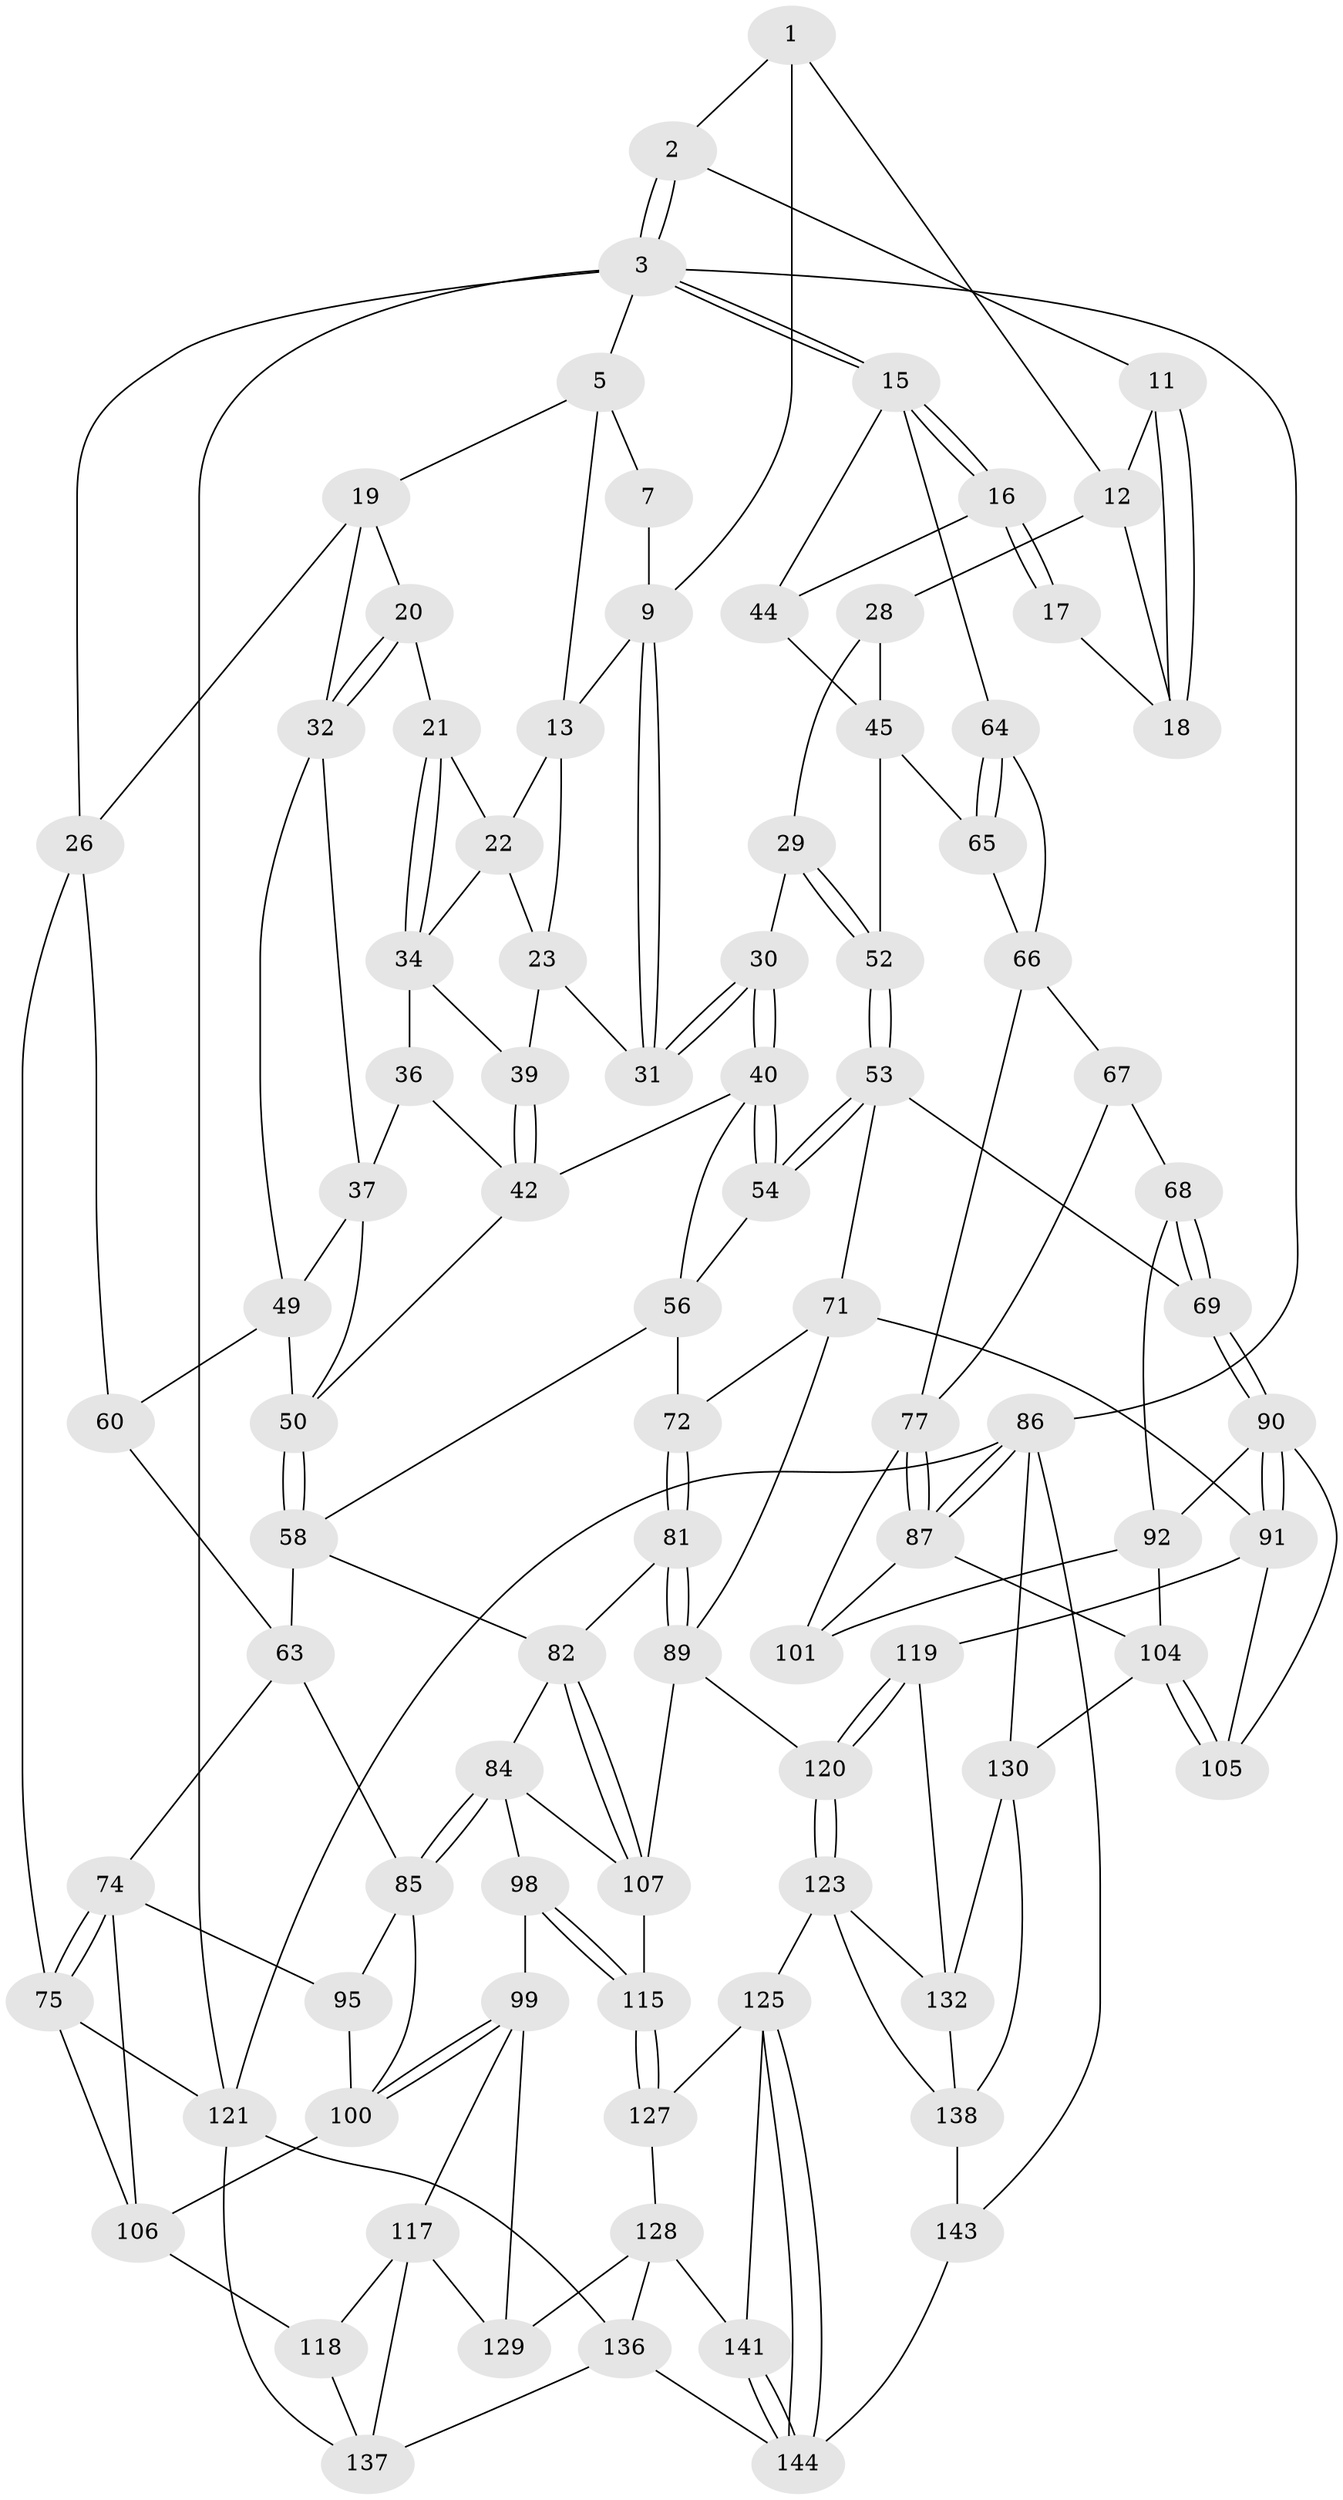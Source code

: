 // Generated by graph-tools (version 1.1) at 2025/52/02/27/25 19:52:43]
// undirected, 90 vertices, 197 edges
graph export_dot {
graph [start="1"]
  node [color=gray90,style=filled];
  1 [pos="+0.6066929560653377+0",super="+8"];
  2 [pos="+0.8769584283420535+0"];
  3 [pos="+1+0",super="+4"];
  5 [pos="+0.13140474905385627+0",super="+6"];
  7 [pos="+0.47308064742046796+0"];
  9 [pos="+0.5649200686195115+0.16980697516242108",super="+10"];
  11 [pos="+0.7973117725123609+0"];
  12 [pos="+0.7368321442993552+0.08972943260822704",super="+27"];
  13 [pos="+0.4384333912262481+0.04364833603318559",super="+14"];
  15 [pos="+1+0",super="+55"];
  16 [pos="+1+0",super="+43"];
  17 [pos="+0.8517054287214887+0.15639850995236457"];
  18 [pos="+0.8469491025801427+0.15594200012166617"];
  19 [pos="+0.15508809707858362+0",super="+25"];
  20 [pos="+0.17863117051191454+0.03314726824976389"];
  21 [pos="+0.23318739783167258+0.08131217905873492"];
  22 [pos="+0.34877786398724037+0.05700871661189534",super="+24"];
  23 [pos="+0.39895212348489795+0.12417210372945216",super="+38"];
  26 [pos="+0+0.2402315199033916",super="+61"];
  28 [pos="+0.7374082594780001+0.20986493193837535"];
  29 [pos="+0.5895532486382685+0.20883116205054084"];
  30 [pos="+0.5733253052510696+0.20154130327574307"];
  31 [pos="+0.5639088756872099+0.17837465215354725"];
  32 [pos="+0.09865105644850991+0.17378111475525773",super="+33"];
  34 [pos="+0.3025808595472052+0.18283740395813725",super="+35"];
  36 [pos="+0.2980585870316739+0.2142065104316667"];
  37 [pos="+0.22286253740943926+0.2405243635943467",super="+48"];
  39 [pos="+0.42550750464185594+0.2065039744532017"];
  40 [pos="+0.53303638809138+0.25768483905227696",super="+41"];
  42 [pos="+0.41469935376179107+0.28480329858196873",super="+47"];
  44 [pos="+0.8836822539365495+0.2856492702836946"];
  45 [pos="+0.8249470252160364+0.3589008934548448",super="+46"];
  49 [pos="+0.03593915182579182+0.2702569196061649",super="+59"];
  50 [pos="+0.2880947644815954+0.44357042838653565",super="+51"];
  52 [pos="+0.6952770930948349+0.43778153031989947"];
  53 [pos="+0.6818352780111946+0.46268587660442856",super="+70"];
  54 [pos="+0.5535954216353605+0.3527819124302708"];
  56 [pos="+0.45668036913620325+0.41513212581071496",super="+57"];
  58 [pos="+0.29986338337719076+0.4917759392149333",super="+62"];
  60 [pos="+0.07896105723372662+0.43295643239241355"];
  63 [pos="+0.12135488898390795+0.4787497215700802",super="+73"];
  64 [pos="+1+0.31961624934146765"];
  65 [pos="+0.8610517211485499+0.3834227779131726"];
  66 [pos="+0.9211740172976264+0.4865727984156131",super="+76"];
  67 [pos="+0.9185282148784+0.49429696321292516",super="+79"];
  68 [pos="+0.8870143495538144+0.52026730626118",super="+80"];
  69 [pos="+0.7248397934984098+0.523610746905112"];
  71 [pos="+0.6399883246836949+0.48380876821742036",super="+88"];
  72 [pos="+0.5346822999473024+0.49859802966314337"];
  74 [pos="+0+0.584839419691603",super="+96"];
  75 [pos="+0+0.5608998209755037",super="+109"];
  77 [pos="+1+0.6371068600769141",super="+78"];
  81 [pos="+0.4924864944495461+0.6599990601187877"];
  82 [pos="+0.46067508729442636+0.6564746156083593",super="+83"];
  84 [pos="+0.28448775359482276+0.5279446304428174",super="+97"];
  85 [pos="+0.1503221907405305+0.5896793856081566",super="+94"];
  86 [pos="+1+1",super="+142"];
  87 [pos="+1+1",super="+111"];
  89 [pos="+0.5125372533895061+0.6782143787111482",super="+113"];
  90 [pos="+0.7371067499408447+0.5818008227614792",super="+93"];
  91 [pos="+0.5786783661326258+0.6935053341706773",super="+110"];
  92 [pos="+0.873080997818695+0.6149958757709547",super="+102"];
  95 [pos="+0.10153800758743202+0.6337229582646122"];
  98 [pos="+0.26375451424479057+0.6665757591944357"];
  99 [pos="+0.2211989154920124+0.7200481311439813",super="+116"];
  100 [pos="+0.16019320319573682+0.7088708979331441",super="+103"];
  101 [pos="+0.9707403809629634+0.6711905196757405"];
  104 [pos="+0.8007878999796602+0.7819482573218326",super="+112"];
  105 [pos="+0.7650454780844279+0.7118156851284102"];
  106 [pos="+0.0813923809927764+0.7302059301102644",super="+108"];
  107 [pos="+0.398197106559905+0.7179985212575575",super="+114"];
  115 [pos="+0.3717114234224482+0.7994291176066978"];
  117 [pos="+0.13386633495714534+0.8232052570079158",super="+134"];
  118 [pos="+0.08166409686581264+0.8378113330012814"];
  119 [pos="+0.5977322206601913+0.7608788799962858"];
  120 [pos="+0.48306292599261436+0.81195700702091"];
  121 [pos="+0+1",super="+122"];
  123 [pos="+0.468208678381758+0.858953140889117",super="+124"];
  125 [pos="+0.39873328763943877+0.8814395562155116",super="+126"];
  127 [pos="+0.3696126357021642+0.8569677566938539"];
  128 [pos="+0.30212733495526334+0.8451738593081507",super="+135"];
  129 [pos="+0.27021244225582786+0.8368657895896516"];
  130 [pos="+0.8073773729223308+0.8282404386693415",super="+131"];
  132 [pos="+0.5990869138952901+0.7649143803516736",super="+133"];
  136 [pos="+0.21116649116222427+0.9398755856218031",super="+146"];
  137 [pos="+0.20403573187797158+0.9234790102894427",super="+139"];
  138 [pos="+0.6461125042628909+0.9375553418085228",super="+140"];
  141 [pos="+0.2652611231713912+0.9536684283909561"];
  143 [pos="+0.6005697381462348+1"];
  144 [pos="+0.395064671021097+1",super="+145"];
  1 -- 2;
  1 -- 12;
  1 -- 9;
  2 -- 3;
  2 -- 3;
  2 -- 11;
  3 -- 15;
  3 -- 15;
  3 -- 86;
  3 -- 121;
  3 -- 26;
  3 -- 5;
  5 -- 19;
  5 -- 7;
  5 -- 13;
  7 -- 9;
  9 -- 31;
  9 -- 31;
  9 -- 13;
  11 -- 12;
  11 -- 18;
  11 -- 18;
  12 -- 18;
  12 -- 28;
  13 -- 23;
  13 -- 22;
  15 -- 16;
  15 -- 16;
  15 -- 64;
  15 -- 44;
  16 -- 17 [weight=2];
  16 -- 17;
  16 -- 44;
  17 -- 18;
  19 -- 20;
  19 -- 26;
  19 -- 32;
  20 -- 21;
  20 -- 32;
  20 -- 32;
  21 -- 22;
  21 -- 34;
  21 -- 34;
  22 -- 34;
  22 -- 23;
  23 -- 31;
  23 -- 39;
  26 -- 75;
  26 -- 60;
  28 -- 29;
  28 -- 45;
  29 -- 30;
  29 -- 52;
  29 -- 52;
  30 -- 31;
  30 -- 31;
  30 -- 40;
  30 -- 40;
  32 -- 37;
  32 -- 49;
  34 -- 36;
  34 -- 39;
  36 -- 37;
  36 -- 42;
  37 -- 49;
  37 -- 50;
  39 -- 42;
  39 -- 42;
  40 -- 54;
  40 -- 54;
  40 -- 56;
  40 -- 42;
  42 -- 50;
  44 -- 45;
  45 -- 65;
  45 -- 52;
  49 -- 50;
  49 -- 60;
  50 -- 58;
  50 -- 58;
  52 -- 53;
  52 -- 53;
  53 -- 54;
  53 -- 54;
  53 -- 69;
  53 -- 71;
  54 -- 56;
  56 -- 58;
  56 -- 72;
  58 -- 63;
  58 -- 82;
  60 -- 63;
  63 -- 74;
  63 -- 85;
  64 -- 65;
  64 -- 65;
  64 -- 66;
  65 -- 66;
  66 -- 67;
  66 -- 77;
  67 -- 68 [weight=2];
  67 -- 77;
  68 -- 69;
  68 -- 69;
  68 -- 92;
  69 -- 90;
  69 -- 90;
  71 -- 72;
  71 -- 89;
  71 -- 91;
  72 -- 81;
  72 -- 81;
  74 -- 75;
  74 -- 75;
  74 -- 106;
  74 -- 95;
  75 -- 121;
  75 -- 106;
  77 -- 87;
  77 -- 87;
  77 -- 101;
  81 -- 82;
  81 -- 89;
  81 -- 89;
  82 -- 107;
  82 -- 107;
  82 -- 84;
  84 -- 85;
  84 -- 85;
  84 -- 98;
  84 -- 107;
  85 -- 100;
  85 -- 95;
  86 -- 87;
  86 -- 87;
  86 -- 121;
  86 -- 130;
  86 -- 143;
  87 -- 104;
  87 -- 101;
  89 -- 120;
  89 -- 107;
  90 -- 91;
  90 -- 91;
  90 -- 105;
  90 -- 92;
  91 -- 105;
  91 -- 119;
  92 -- 104;
  92 -- 101;
  95 -- 100;
  98 -- 99;
  98 -- 115;
  98 -- 115;
  99 -- 100;
  99 -- 100;
  99 -- 129;
  99 -- 117;
  100 -- 106;
  104 -- 105;
  104 -- 105;
  104 -- 130;
  106 -- 118;
  107 -- 115;
  115 -- 127;
  115 -- 127;
  117 -- 118;
  117 -- 129;
  117 -- 137;
  118 -- 137;
  119 -- 120;
  119 -- 120;
  119 -- 132;
  120 -- 123;
  120 -- 123;
  121 -- 136;
  121 -- 137;
  123 -- 132;
  123 -- 138;
  123 -- 125;
  125 -- 144;
  125 -- 144;
  125 -- 141;
  125 -- 127;
  127 -- 128;
  128 -- 129;
  128 -- 136;
  128 -- 141;
  130 -- 132;
  130 -- 138;
  132 -- 138;
  136 -- 137;
  136 -- 144;
  138 -- 143;
  141 -- 144;
  141 -- 144;
  143 -- 144;
}
